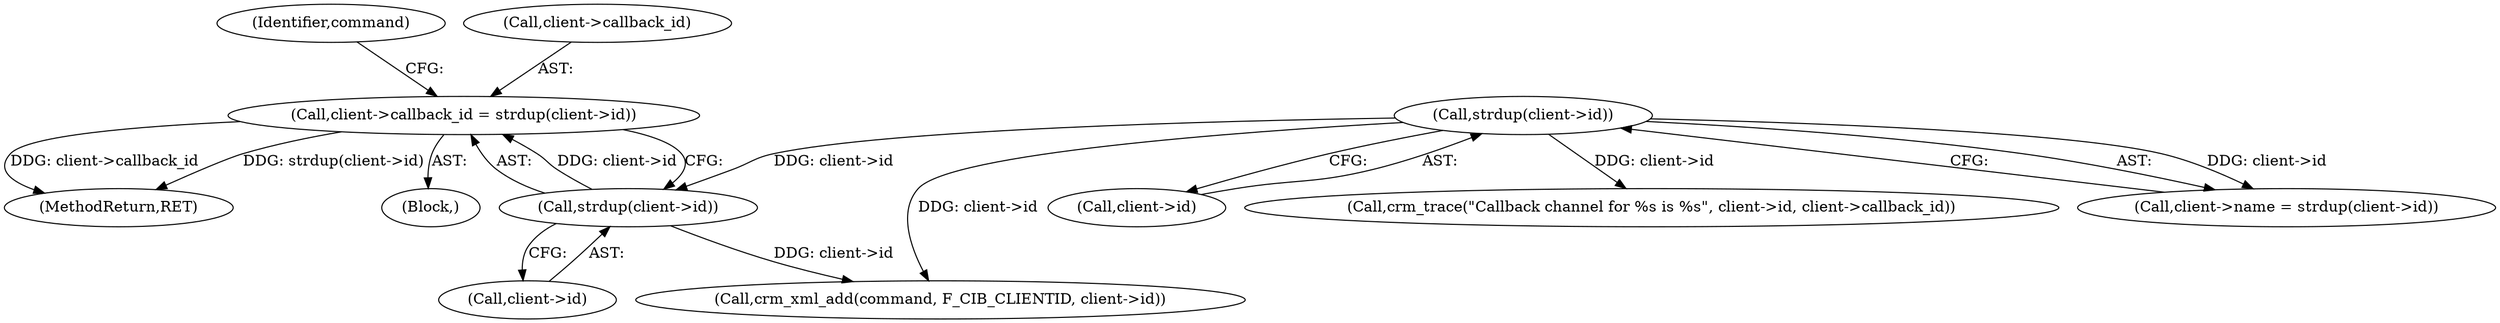 digraph "0_pacemaker_564f7cc2a51dcd2f28ab12a13394f31be5aa3c93_3@API" {
"1000221" [label="(Call,client->callback_id = strdup(client->id))"];
"1000225" [label="(Call,strdup(client->id))"];
"1000176" [label="(Call,strdup(client->id))"];
"1000211" [label="(Call,crm_trace(\"Callback channel for %s is %s\", client->id, client->callback_id))"];
"1000221" [label="(Call,client->callback_id = strdup(client->id))"];
"1000242" [label="(Call,crm_xml_add(command, F_CIB_CLIENTID, client->id))"];
"1000172" [label="(Call,client->name = strdup(client->id))"];
"1000305" [label="(MethodReturn,RET)"];
"1000220" [label="(Block,)"];
"1000225" [label="(Call,strdup(client->id))"];
"1000176" [label="(Call,strdup(client->id))"];
"1000226" [label="(Call,client->id)"];
"1000177" [label="(Call,client->id)"];
"1000230" [label="(Identifier,command)"];
"1000222" [label="(Call,client->callback_id)"];
"1000221" -> "1000220"  [label="AST: "];
"1000221" -> "1000225"  [label="CFG: "];
"1000222" -> "1000221"  [label="AST: "];
"1000225" -> "1000221"  [label="AST: "];
"1000230" -> "1000221"  [label="CFG: "];
"1000221" -> "1000305"  [label="DDG: strdup(client->id)"];
"1000221" -> "1000305"  [label="DDG: client->callback_id"];
"1000225" -> "1000221"  [label="DDG: client->id"];
"1000225" -> "1000226"  [label="CFG: "];
"1000226" -> "1000225"  [label="AST: "];
"1000176" -> "1000225"  [label="DDG: client->id"];
"1000225" -> "1000242"  [label="DDG: client->id"];
"1000176" -> "1000172"  [label="AST: "];
"1000176" -> "1000177"  [label="CFG: "];
"1000177" -> "1000176"  [label="AST: "];
"1000172" -> "1000176"  [label="CFG: "];
"1000176" -> "1000172"  [label="DDG: client->id"];
"1000176" -> "1000211"  [label="DDG: client->id"];
"1000176" -> "1000242"  [label="DDG: client->id"];
}
